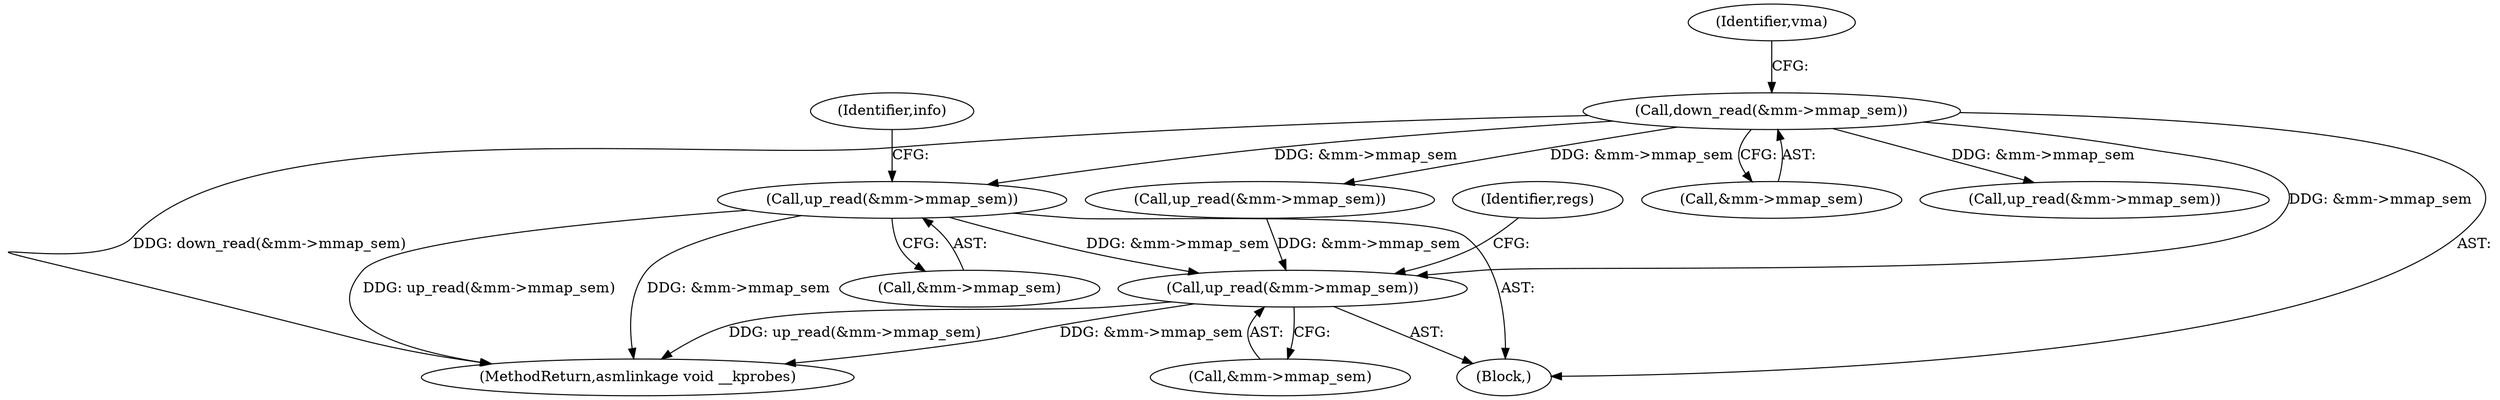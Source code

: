 digraph "0_linux_a8b0ca17b80e92faab46ee7179ba9e99ccb61233_29@API" {
"1000409" [label="(Call,up_read(&mm->mmap_sem))"];
"1000181" [label="(Call,down_read(&mm->mmap_sem))"];
"1000396" [label="(Call,up_read(&mm->mmap_sem))"];
"1000187" [label="(Identifier,vma)"];
"1000182" [label="(Call,&mm->mmap_sem)"];
"1000404" [label="(Identifier,regs)"];
"1000416" [label="(Identifier,info)"];
"1000115" [label="(Block,)"];
"1000410" [label="(Call,&mm->mmap_sem)"];
"1000299" [label="(Call,up_read(&mm->mmap_sem))"];
"1000409" [label="(Call,up_read(&mm->mmap_sem))"];
"1000446" [label="(MethodReturn,asmlinkage void __kprobes)"];
"1000396" [label="(Call,up_read(&mm->mmap_sem))"];
"1000306" [label="(Call,up_read(&mm->mmap_sem))"];
"1000181" [label="(Call,down_read(&mm->mmap_sem))"];
"1000397" [label="(Call,&mm->mmap_sem)"];
"1000409" -> "1000115"  [label="AST: "];
"1000409" -> "1000410"  [label="CFG: "];
"1000410" -> "1000409"  [label="AST: "];
"1000416" -> "1000409"  [label="CFG: "];
"1000409" -> "1000446"  [label="DDG: up_read(&mm->mmap_sem)"];
"1000409" -> "1000446"  [label="DDG: &mm->mmap_sem"];
"1000409" -> "1000396"  [label="DDG: &mm->mmap_sem"];
"1000181" -> "1000409"  [label="DDG: &mm->mmap_sem"];
"1000181" -> "1000115"  [label="AST: "];
"1000181" -> "1000182"  [label="CFG: "];
"1000182" -> "1000181"  [label="AST: "];
"1000187" -> "1000181"  [label="CFG: "];
"1000181" -> "1000446"  [label="DDG: down_read(&mm->mmap_sem)"];
"1000181" -> "1000299"  [label="DDG: &mm->mmap_sem"];
"1000181" -> "1000306"  [label="DDG: &mm->mmap_sem"];
"1000181" -> "1000396"  [label="DDG: &mm->mmap_sem"];
"1000396" -> "1000115"  [label="AST: "];
"1000396" -> "1000397"  [label="CFG: "];
"1000397" -> "1000396"  [label="AST: "];
"1000404" -> "1000396"  [label="CFG: "];
"1000396" -> "1000446"  [label="DDG: up_read(&mm->mmap_sem)"];
"1000396" -> "1000446"  [label="DDG: &mm->mmap_sem"];
"1000306" -> "1000396"  [label="DDG: &mm->mmap_sem"];
}
